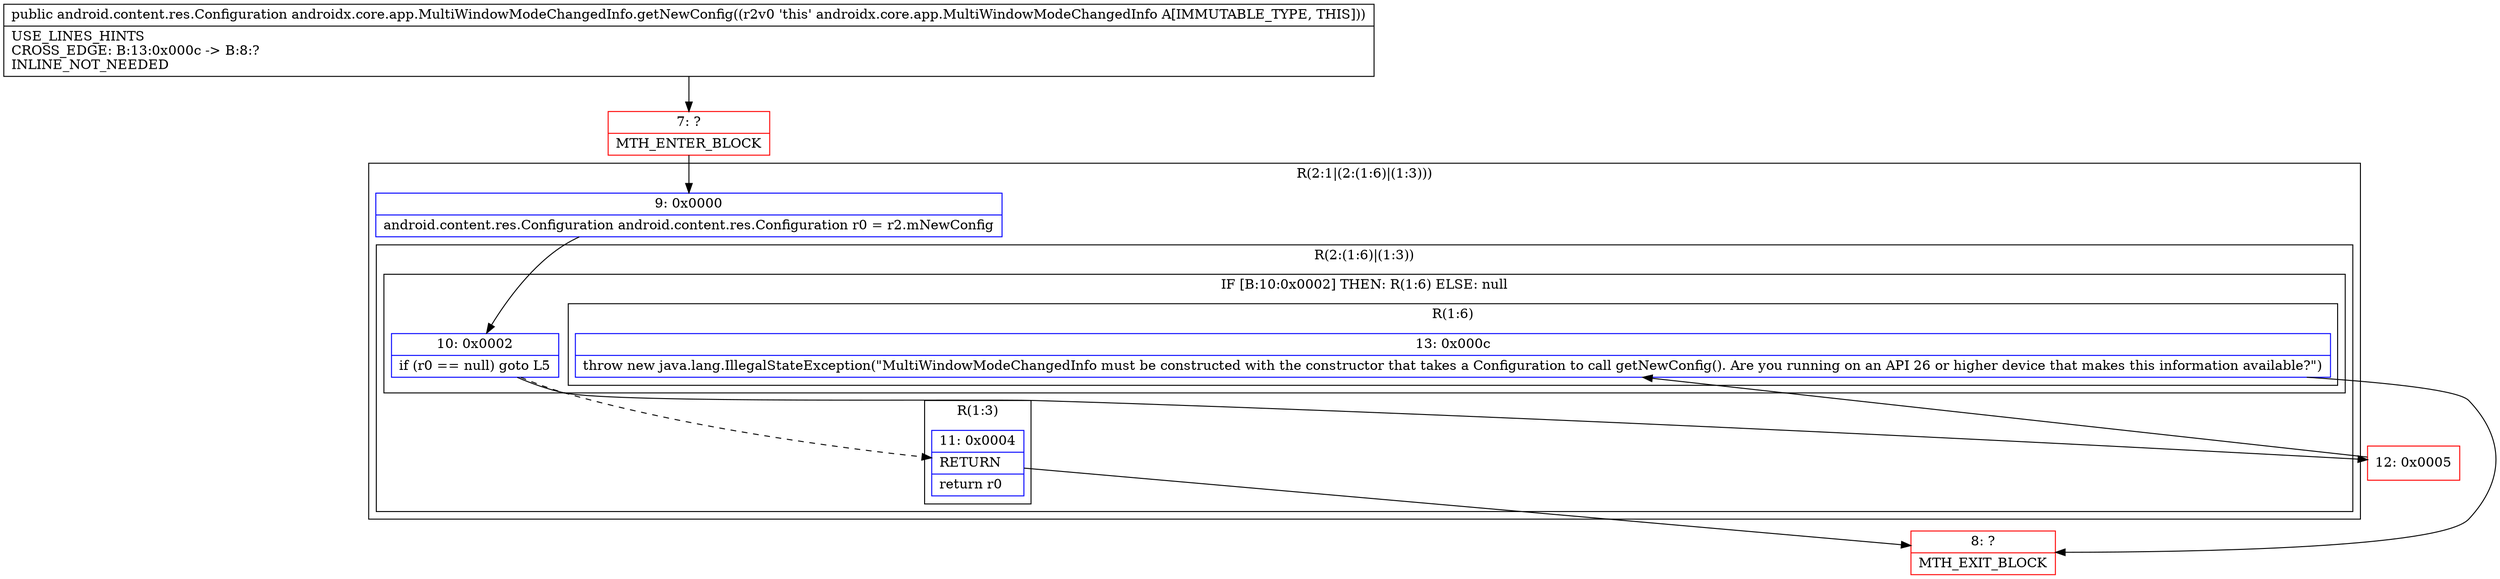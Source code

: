digraph "CFG forandroidx.core.app.MultiWindowModeChangedInfo.getNewConfig()Landroid\/content\/res\/Configuration;" {
subgraph cluster_Region_1466119959 {
label = "R(2:1|(2:(1:6)|(1:3)))";
node [shape=record,color=blue];
Node_9 [shape=record,label="{9\:\ 0x0000|android.content.res.Configuration android.content.res.Configuration r0 = r2.mNewConfig\l}"];
subgraph cluster_Region_1435595427 {
label = "R(2:(1:6)|(1:3))";
node [shape=record,color=blue];
subgraph cluster_IfRegion_798317508 {
label = "IF [B:10:0x0002] THEN: R(1:6) ELSE: null";
node [shape=record,color=blue];
Node_10 [shape=record,label="{10\:\ 0x0002|if (r0 == null) goto L5\l}"];
subgraph cluster_Region_1487748982 {
label = "R(1:6)";
node [shape=record,color=blue];
Node_13 [shape=record,label="{13\:\ 0x000c|throw new java.lang.IllegalStateException(\"MultiWindowModeChangedInfo must be constructed with the constructor that takes a Configuration to call getNewConfig(). Are you running on an API 26 or higher device that makes this information available?\")\l}"];
}
}
subgraph cluster_Region_46267921 {
label = "R(1:3)";
node [shape=record,color=blue];
Node_11 [shape=record,label="{11\:\ 0x0004|RETURN\l|return r0\l}"];
}
}
}
Node_7 [shape=record,color=red,label="{7\:\ ?|MTH_ENTER_BLOCK\l}"];
Node_8 [shape=record,color=red,label="{8\:\ ?|MTH_EXIT_BLOCK\l}"];
Node_12 [shape=record,color=red,label="{12\:\ 0x0005}"];
MethodNode[shape=record,label="{public android.content.res.Configuration androidx.core.app.MultiWindowModeChangedInfo.getNewConfig((r2v0 'this' androidx.core.app.MultiWindowModeChangedInfo A[IMMUTABLE_TYPE, THIS]))  | USE_LINES_HINTS\lCROSS_EDGE: B:13:0x000c \-\> B:8:?\lINLINE_NOT_NEEDED\l}"];
MethodNode -> Node_7;Node_9 -> Node_10;
Node_10 -> Node_11[style=dashed];
Node_10 -> Node_12;
Node_13 -> Node_8;
Node_11 -> Node_8;
Node_7 -> Node_9;
Node_12 -> Node_13;
}

